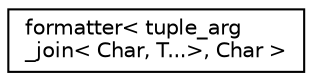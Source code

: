 digraph "Graphical Class Hierarchy"
{
 // INTERACTIVE_SVG=YES
  edge [fontname="Helvetica",fontsize="10",labelfontname="Helvetica",labelfontsize="10"];
  node [fontname="Helvetica",fontsize="10",shape=record];
  rankdir="LR";
  Node1 [label="formatter\< tuple_arg\l_join\< Char, T...\>, Char \>",height=0.2,width=0.4,color="black", fillcolor="white", style="filled",URL="$structformatter_3_01tuple__arg__join_3_01_char_00_01_t_8_8_8_4_00_01_char_01_4.html"];
}
